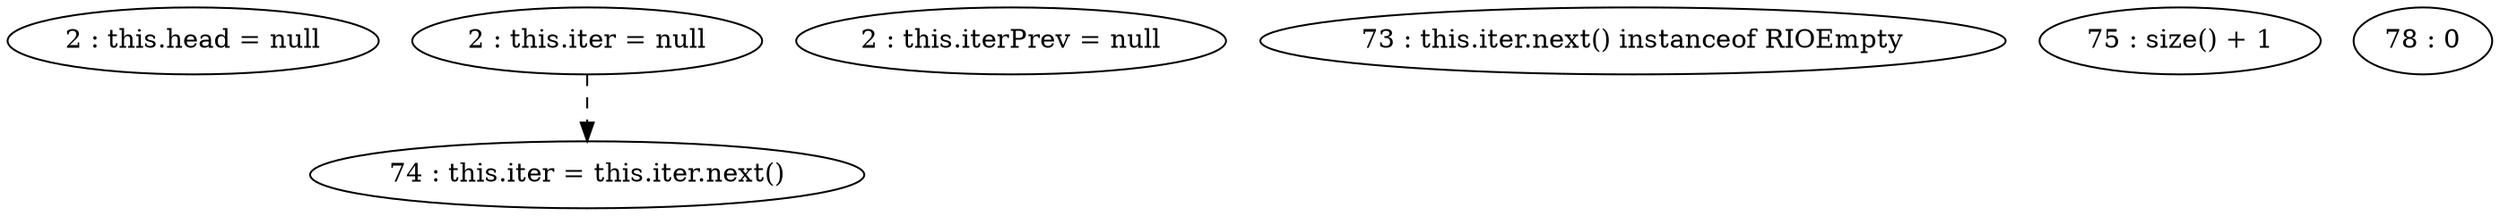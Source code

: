 digraph G {
"2 : this.head = null"
"2 : this.iter = null"
"2 : this.iter = null" -> "74 : this.iter = this.iter.next()" [style=dashed]
"2 : this.iterPrev = null"
"73 : this.iter.next() instanceof RIOEmpty"
"74 : this.iter = this.iter.next()"
"75 : size() + 1"
"78 : 0"
}